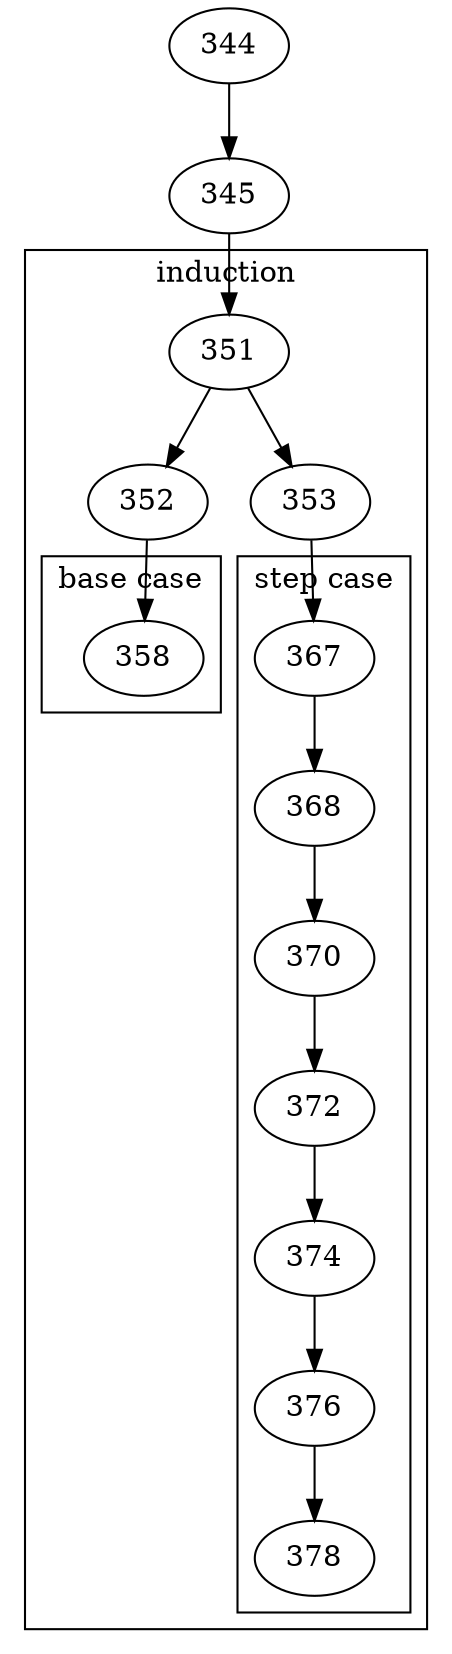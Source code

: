 digraph G {
  subgraph cluster1 {
    label = "induction";
    351 -> 352;
    351 -> 353;
    352 -> 358;
    subgraph cluster2 {
      label = "base case";
      358;
    }
    353 -> 367;
    subgraph cluster3 {
      label = "step case";
      367 -> 368;
      368 -> 370;
      370 -> 372;
      372 -> 374;
      374 -> 376;
      376 -> 378;
    }
  }
  344 -> 345;
  345 -> 351;
}
